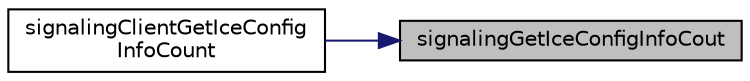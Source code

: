 digraph "signalingGetIceConfigInfoCout"
{
 // LATEX_PDF_SIZE
  edge [fontname="Helvetica",fontsize="10",labelfontname="Helvetica",labelfontsize="10"];
  node [fontname="Helvetica",fontsize="10",shape=record];
  rankdir="RL";
  Node1 [label="signalingGetIceConfigInfoCout",height=0.2,width=0.4,color="black", fillcolor="grey75", style="filled", fontcolor="black",tooltip=" "];
  Node1 -> Node2 [dir="back",color="midnightblue",fontsize="10",style="solid",fontname="Helvetica"];
  Node2 [label="signalingClientGetIceConfig\lInfoCount",height=0.2,width=0.4,color="black", fillcolor="white", style="filled",URL="$group__PublicMemberFunctions.html#ga22f59c80e99e533e5e1d78d52145eb7c",tooltip="Gets the retrieved ICE configuration information object count."];
}
